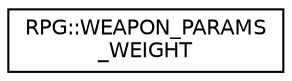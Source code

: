 digraph "Graphical Class Hierarchy"
{
 // LATEX_PDF_SIZE
  edge [fontname="Helvetica",fontsize="10",labelfontname="Helvetica",labelfontsize="10"];
  node [fontname="Helvetica",fontsize="10",shape=record];
  rankdir="LR";
  Node0 [label="RPG::WEAPON_PARAMS\l_WEIGHT",height=0.2,width=0.4,color="black", fillcolor="white", style="filled",URL="$structRPG_1_1WEAPON__PARAMS__WEIGHT.html",tooltip="struct of basic params + (int) weight"];
}
